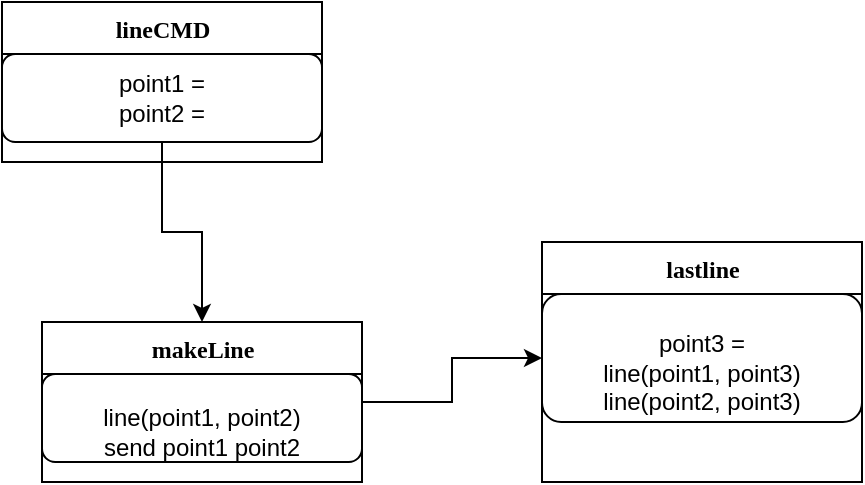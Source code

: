 <mxfile version="14.2.7" type="github">
  <diagram name="Page-1" id="9f46799a-70d6-7492-0946-bef42562c5a5">
    <mxGraphModel dx="2062" dy="1151" grid="1" gridSize="10" guides="1" tooltips="1" connect="1" arrows="1" fold="1" page="1" pageScale="1" pageWidth="1100" pageHeight="850" background="#ffffff" math="0" shadow="0">
      <root>
        <mxCell id="0" />
        <mxCell id="1" parent="0" />
        <mxCell id="78961159f06e98e8-17" value="lineCMD" style="swimlane;html=1;fontStyle=1;align=center;verticalAlign=top;childLayout=stackLayout;horizontal=1;startSize=26;horizontalStack=0;resizeParent=1;resizeLast=0;collapsible=1;marginBottom=0;swimlaneFillColor=#ffffff;rounded=0;shadow=0;comic=0;labelBackgroundColor=none;strokeWidth=1;fillColor=none;fontFamily=Verdana;fontSize=12" parent="1" vertex="1">
          <mxGeometry x="30" y="240" width="160" height="80" as="geometry" />
        </mxCell>
        <mxCell id="n_t2GAfa2tA8DF9MGe-G-3" value="point1 =&lt;br&gt;point2 =" style="rounded=1;whiteSpace=wrap;html=1;" vertex="1" parent="78961159f06e98e8-17">
          <mxGeometry y="26" width="160" height="44" as="geometry" />
        </mxCell>
        <mxCell id="n_t2GAfa2tA8DF9MGe-G-7" style="edgeStyle=orthogonalEdgeStyle;rounded=0;orthogonalLoop=1;jettySize=auto;html=1;exitX=0.5;exitY=1;exitDx=0;exitDy=0;" edge="1" parent="78961159f06e98e8-17" source="n_t2GAfa2tA8DF9MGe-G-3" target="n_t2GAfa2tA8DF9MGe-G-3">
          <mxGeometry relative="1" as="geometry" />
        </mxCell>
        <mxCell id="n_t2GAfa2tA8DF9MGe-G-25" style="edgeStyle=orthogonalEdgeStyle;rounded=0;orthogonalLoop=1;jettySize=auto;html=1;" edge="1" parent="1" source="n_t2GAfa2tA8DF9MGe-G-11" target="n_t2GAfa2tA8DF9MGe-G-21">
          <mxGeometry relative="1" as="geometry" />
        </mxCell>
        <mxCell id="n_t2GAfa2tA8DF9MGe-G-11" value="makeLine" style="swimlane;html=1;fontStyle=1;align=center;verticalAlign=top;childLayout=stackLayout;horizontal=1;startSize=26;horizontalStack=0;resizeParent=1;resizeLast=0;collapsible=1;marginBottom=0;swimlaneFillColor=#ffffff;rounded=0;shadow=0;comic=0;labelBackgroundColor=none;strokeWidth=1;fillColor=none;fontFamily=Verdana;fontSize=12" vertex="1" parent="1">
          <mxGeometry x="50" y="400" width="160" height="80" as="geometry" />
        </mxCell>
        <mxCell id="n_t2GAfa2tA8DF9MGe-G-12" value="&lt;br&gt;&lt;div&gt;line(point1, point2)&lt;/div&gt;&lt;div&gt;send point1 point2&lt;br&gt;&lt;/div&gt;" style="rounded=1;whiteSpace=wrap;html=1;" vertex="1" parent="n_t2GAfa2tA8DF9MGe-G-11">
          <mxGeometry y="26" width="160" height="44" as="geometry" />
        </mxCell>
        <mxCell id="n_t2GAfa2tA8DF9MGe-G-13" style="edgeStyle=orthogonalEdgeStyle;rounded=0;orthogonalLoop=1;jettySize=auto;html=1;exitX=0.5;exitY=1;exitDx=0;exitDy=0;" edge="1" parent="n_t2GAfa2tA8DF9MGe-G-11" source="n_t2GAfa2tA8DF9MGe-G-12" target="n_t2GAfa2tA8DF9MGe-G-12">
          <mxGeometry relative="1" as="geometry" />
        </mxCell>
        <mxCell id="n_t2GAfa2tA8DF9MGe-G-16" style="edgeStyle=orthogonalEdgeStyle;rounded=0;orthogonalLoop=1;jettySize=auto;html=1;entryX=0.5;entryY=0;entryDx=0;entryDy=0;" edge="1" parent="1" source="n_t2GAfa2tA8DF9MGe-G-3" target="n_t2GAfa2tA8DF9MGe-G-11">
          <mxGeometry relative="1" as="geometry" />
        </mxCell>
        <mxCell id="n_t2GAfa2tA8DF9MGe-G-20" value="&lt;div&gt;lastline&lt;/div&gt;&lt;div&gt;&lt;br&gt;&lt;/div&gt;" style="swimlane;html=1;fontStyle=1;align=center;verticalAlign=top;childLayout=stackLayout;horizontal=1;startSize=26;horizontalStack=0;resizeParent=1;resizeLast=0;collapsible=1;marginBottom=0;swimlaneFillColor=#ffffff;rounded=0;shadow=0;comic=0;labelBackgroundColor=none;strokeWidth=1;fillColor=none;fontFamily=Verdana;fontSize=12" vertex="1" parent="1">
          <mxGeometry x="300" y="360" width="160" height="120" as="geometry" />
        </mxCell>
        <mxCell id="n_t2GAfa2tA8DF9MGe-G-21" value="&lt;br&gt;&lt;div&gt;point3 =&lt;br&gt;&lt;/div&gt;&lt;div&gt;line(point1, point3)&lt;/div&gt;&lt;div&gt;line(point2, point3)&lt;br&gt;&lt;/div&gt;" style="rounded=1;whiteSpace=wrap;html=1;" vertex="1" parent="n_t2GAfa2tA8DF9MGe-G-20">
          <mxGeometry y="26" width="160" height="64" as="geometry" />
        </mxCell>
        <mxCell id="n_t2GAfa2tA8DF9MGe-G-22" style="edgeStyle=orthogonalEdgeStyle;rounded=0;orthogonalLoop=1;jettySize=auto;html=1;exitX=0.5;exitY=1;exitDx=0;exitDy=0;" edge="1" parent="n_t2GAfa2tA8DF9MGe-G-20" source="n_t2GAfa2tA8DF9MGe-G-21" target="n_t2GAfa2tA8DF9MGe-G-21">
          <mxGeometry relative="1" as="geometry" />
        </mxCell>
      </root>
    </mxGraphModel>
  </diagram>
</mxfile>
